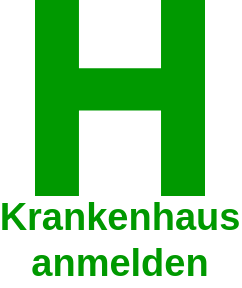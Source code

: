 <mxfile version="12.4.2" type="device" pages="1"><diagram id="WJ3pvwxHkd4DTgGIoq9J" name="Page-1"><mxGraphModel dx="989" dy="730" grid="1" gridSize="10" guides="1" tooltips="1" connect="1" arrows="1" fold="1" page="1" pageScale="1" pageWidth="827" pageHeight="1169" math="0" shadow="0"><root><mxCell id="0"/><mxCell id="1" parent="0"/><mxCell id="4n31SjlvGu7F5jLXSmON-2" value="Krankenhaus&lt;br&gt;anmelden" style="text;html=1;strokeColor=none;fillColor=none;align=center;verticalAlign=middle;whiteSpace=wrap;rounded=0;fontColor=#009900;fontSize=19;fontStyle=1" vertex="1" parent="1"><mxGeometry x="440" y="270" width="100" height="20" as="geometry"/></mxCell><mxCell id="4n31SjlvGu7F5jLXSmON-3" value="" style="shape=mxgraph.signs.healthcare.hospital_2;html=1;pointerEvents=1;fillColor=#009900;strokeColor=none;verticalLabelPosition=bottom;verticalAlign=top;align=center;fontSize=19;fontColor=#009900;" vertex="1" parent="1"><mxGeometry x="447.5" y="160" width="85" height="98" as="geometry"/></mxCell></root></mxGraphModel></diagram></mxfile>